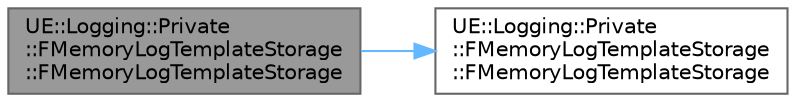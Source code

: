 digraph "UE::Logging::Private::FMemoryLogTemplateStorage::FMemoryLogTemplateStorage"
{
 // INTERACTIVE_SVG=YES
 // LATEX_PDF_SIZE
  bgcolor="transparent";
  edge [fontname=Helvetica,fontsize=10,labelfontname=Helvetica,labelfontsize=10];
  node [fontname=Helvetica,fontsize=10,shape=box,height=0.2,width=0.4];
  rankdir="LR";
  Node1 [id="Node000001",label="UE::Logging::Private\l::FMemoryLogTemplateStorage\l::FMemoryLogTemplateStorage",height=0.2,width=0.4,color="gray40", fillcolor="grey60", style="filled", fontcolor="black",tooltip=" "];
  Node1 -> Node2 [id="edge1_Node000001_Node000002",color="steelblue1",style="solid",tooltip=" "];
  Node2 [id="Node000002",label="UE::Logging::Private\l::FMemoryLogTemplateStorage\l::FMemoryLogTemplateStorage",height=0.2,width=0.4,color="grey40", fillcolor="white", style="filled",URL="$d2/de8/classUE_1_1Logging_1_1Private_1_1FMemoryLogTemplateStorage.html#accad7520c090eae276bbe2ee85348785",tooltip=" "];
}
